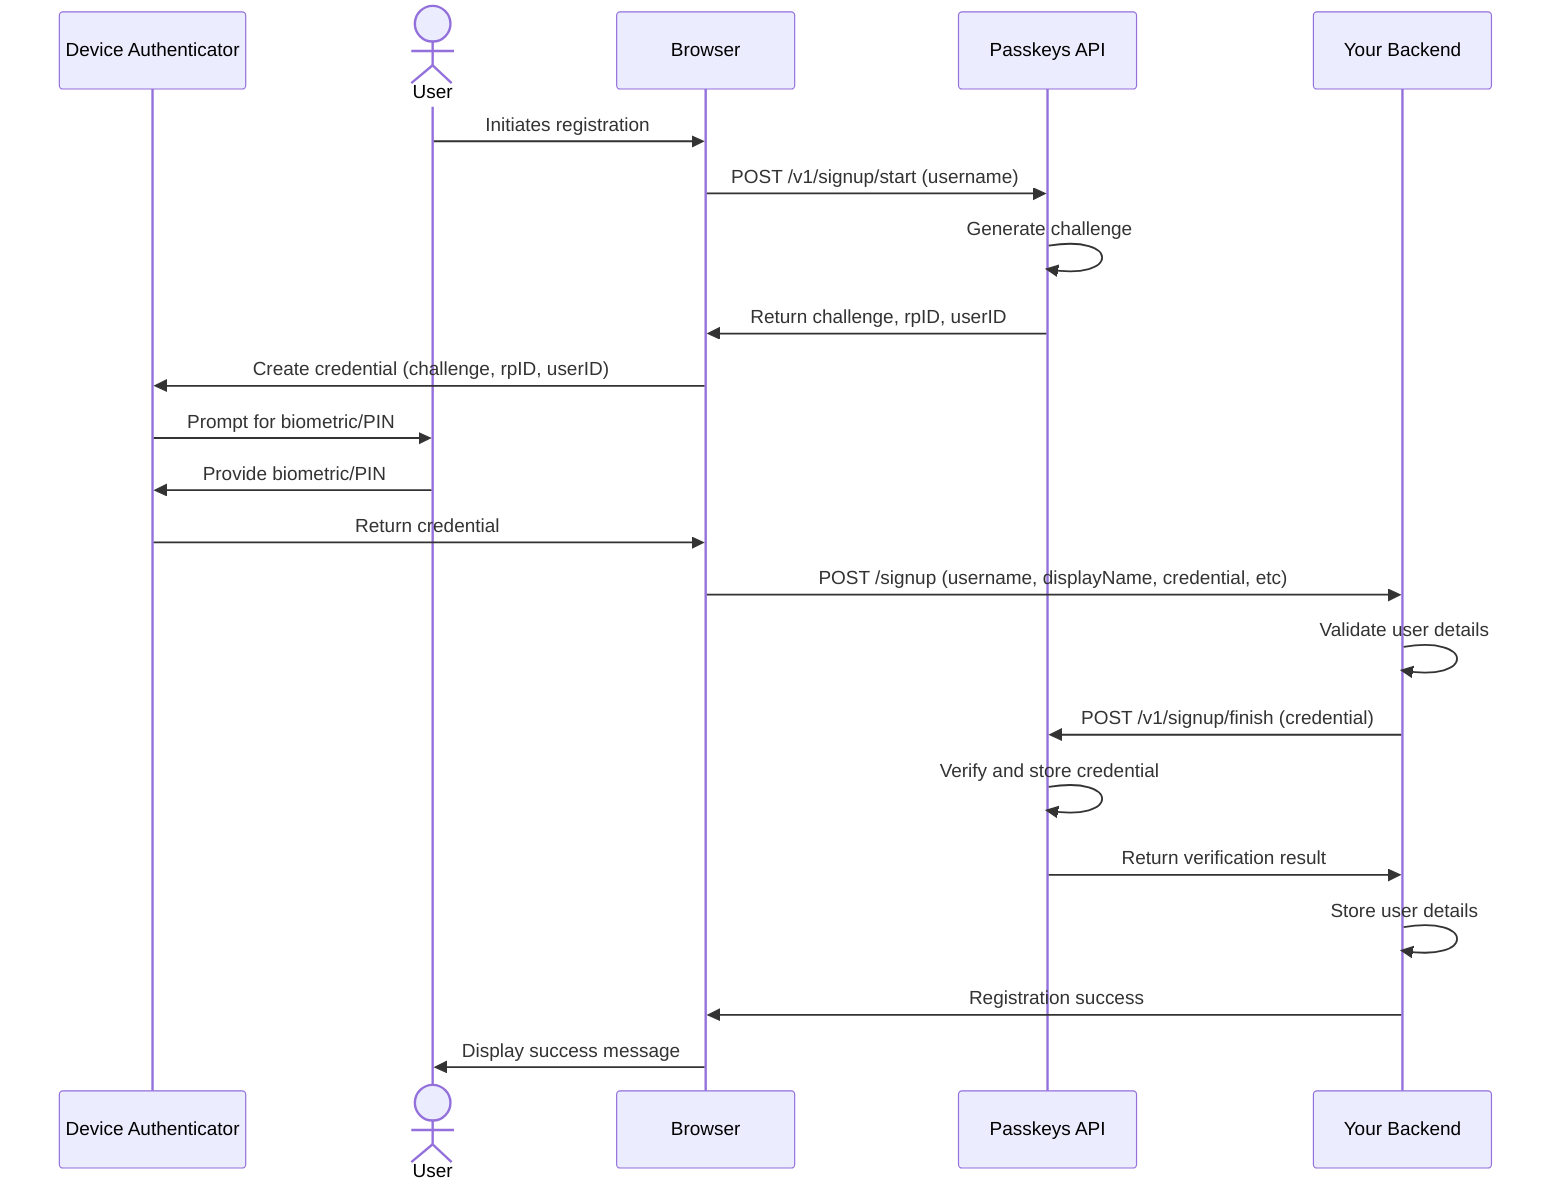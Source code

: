 sequenceDiagram
    participant Authenticator as Device Authenticator
    actor User
    participant Browser
    participant PasskeyAPI as Passkeys API
    participant Backend as Your Backend

    User->>Browser: Initiates registration
    Browser->>PasskeyAPI: POST /v1/signup/start (username)
    PasskeyAPI->>PasskeyAPI: Generate challenge
    PasskeyAPI->>Browser: Return challenge, rpID, userID
    Browser->>Authenticator: Create credential (challenge, rpID, userID)
    Authenticator->>User: Prompt for biometric/PIN
    User->>Authenticator: Provide biometric/PIN
    Authenticator->>Browser: Return credential
    Browser->>Backend: POST /signup (username, displayName, credential, etc)
    Backend->>Backend: Validate user details
    Backend->>PasskeyAPI: POST /v1/signup/finish (credential)
    PasskeyAPI->>PasskeyAPI: Verify and store credential
    PasskeyAPI->>Backend: Return verification result
    Backend->>Backend: Store user details
    Backend->>Browser: Registration success
    Browser->>User: Display success message